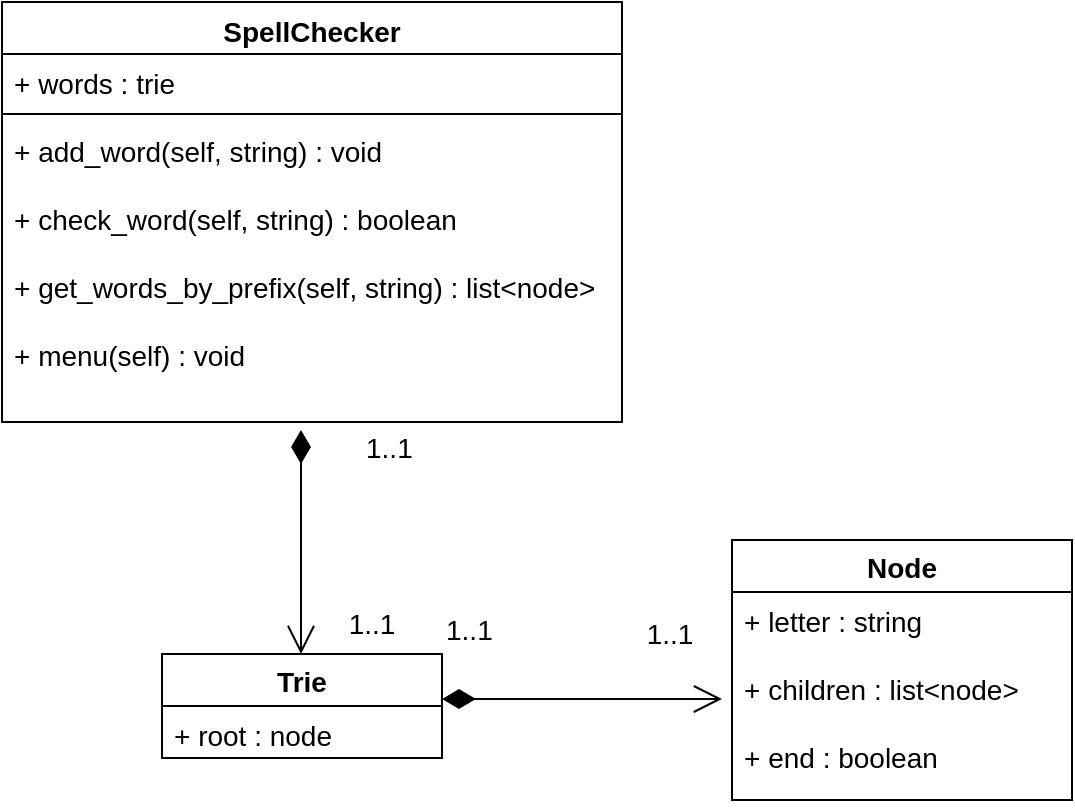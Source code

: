 <mxfile version="10.5.9" type="device"><diagram id="VnwYKU8tpylAkT4YpFSX" name="Page-1"><mxGraphModel dx="1010" dy="1377" grid="1" gridSize="10" guides="1" tooltips="1" connect="1" arrows="1" fold="1" page="1" pageScale="1" pageWidth="1169" pageHeight="827" math="0" shadow="0"><root><mxCell id="0"/><mxCell id="1" parent="0"/><mxCell id="4v1Ydd9CXpMFxJbXarkv-1" value="SpellChecker" style="swimlane;fontStyle=1;align=center;verticalAlign=top;childLayout=stackLayout;horizontal=1;startSize=26;horizontalStack=0;resizeParent=1;resizeParentMax=0;resizeLast=0;collapsible=1;marginBottom=0;fontSize=14;" parent="1" vertex="1"><mxGeometry x="230" y="-54" width="310" height="210" as="geometry"/></mxCell><mxCell id="4v1Ydd9CXpMFxJbXarkv-2" value="+ words : trie&#10;" style="text;strokeColor=none;fillColor=none;align=left;verticalAlign=top;spacingLeft=4;spacingRight=4;overflow=hidden;rotatable=0;points=[[0,0.5],[1,0.5]];portConstraint=eastwest;fontSize=14;" parent="4v1Ydd9CXpMFxJbXarkv-1" vertex="1"><mxGeometry y="26" width="310" height="26" as="geometry"/></mxCell><mxCell id="4v1Ydd9CXpMFxJbXarkv-3" value="" style="line;strokeWidth=1;fillColor=none;align=left;verticalAlign=middle;spacingTop=-1;spacingLeft=3;spacingRight=3;rotatable=0;labelPosition=right;points=[];portConstraint=eastwest;fontSize=14;" parent="4v1Ydd9CXpMFxJbXarkv-1" vertex="1"><mxGeometry y="52" width="310" height="8" as="geometry"/></mxCell><mxCell id="4v1Ydd9CXpMFxJbXarkv-4" value="+ add_word(self, string) : void&#10;&#10;+ check_word(self, string) : boolean&#10;&#10;+ get_words_by_prefix(self, string) : list&lt;node&gt;&#10;&#10;+ menu(self) : void&#10;" style="text;strokeColor=none;fillColor=none;align=left;verticalAlign=top;spacingLeft=4;spacingRight=4;overflow=hidden;rotatable=0;points=[[0,0.5],[1,0.5]];portConstraint=eastwest;fontSize=14;" parent="4v1Ydd9CXpMFxJbXarkv-1" vertex="1"><mxGeometry y="60" width="310" height="150" as="geometry"/></mxCell><mxCell id="4v1Ydd9CXpMFxJbXarkv-5" value="Trie" style="swimlane;fontStyle=1;childLayout=stackLayout;horizontal=1;startSize=26;fillColor=none;horizontalStack=0;resizeParent=1;resizeParentMax=0;resizeLast=0;collapsible=1;marginBottom=0;fontSize=14;" parent="1" vertex="1"><mxGeometry x="310" y="272" width="140" height="52" as="geometry"/></mxCell><mxCell id="4v1Ydd9CXpMFxJbXarkv-6" value="+ root : node&#10;" style="text;strokeColor=none;fillColor=none;align=left;verticalAlign=top;spacingLeft=4;spacingRight=4;overflow=hidden;rotatable=0;points=[[0,0.5],[1,0.5]];portConstraint=eastwest;fontSize=14;" parent="4v1Ydd9CXpMFxJbXarkv-5" vertex="1"><mxGeometry y="26" width="140" height="26" as="geometry"/></mxCell><mxCell id="4v1Ydd9CXpMFxJbXarkv-13" value="Node" style="swimlane;fontStyle=1;childLayout=stackLayout;horizontal=1;startSize=26;fillColor=none;horizontalStack=0;resizeParent=1;resizeParentMax=0;resizeLast=0;collapsible=1;marginBottom=0;fontSize=14;align=center;" parent="1" vertex="1"><mxGeometry x="595" y="215" width="170" height="130" as="geometry"/></mxCell><mxCell id="4v1Ydd9CXpMFxJbXarkv-14" value="+ letter : string&#10;&#10;+ children : list&lt;node&gt;&#10;&#10;+ end : boolean" style="text;strokeColor=none;fillColor=none;align=left;verticalAlign=top;spacingLeft=4;spacingRight=4;overflow=hidden;rotatable=0;points=[[0,0.5],[1,0.5]];portConstraint=eastwest;fontSize=14;" parent="4v1Ydd9CXpMFxJbXarkv-13" vertex="1"><mxGeometry y="26" width="170" height="104" as="geometry"/></mxCell><mxCell id="4v1Ydd9CXpMFxJbXarkv-17" value="1..1" style="endArrow=open;html=1;endSize=12;startArrow=diamondThin;startSize=14;startFill=1;edgeStyle=orthogonalEdgeStyle;align=left;verticalAlign=bottom;fontSize=14;entryX=0.586;entryY=0.001;entryDx=0;entryDy=0;entryPerimeter=0;" parent="1" edge="1"><mxGeometry x="-0.232" y="38" relative="1" as="geometry"><mxPoint x="379.5" y="160" as="sourcePoint"/><mxPoint x="379.5" y="272" as="targetPoint"/><Array as="points"><mxPoint x="379.5" y="203"/><mxPoint x="379.5" y="203"/></Array><mxPoint x="-8" y="-23" as="offset"/></mxGeometry></mxCell><mxCell id="4v1Ydd9CXpMFxJbXarkv-19" value="1..1" style="text;html=1;strokeColor=none;fillColor=none;align=center;verticalAlign=middle;whiteSpace=wrap;rounded=0;fontSize=14;" parent="1" vertex="1"><mxGeometry x="395" y="252" width="40" height="10" as="geometry"/></mxCell><mxCell id="4v1Ydd9CXpMFxJbXarkv-21" value="1..1" style="endArrow=open;html=1;endSize=12;startArrow=diamondThin;startSize=14;startFill=1;edgeStyle=orthogonalEdgeStyle;align=left;verticalAlign=bottom;fontSize=14;" parent="1" edge="1"><mxGeometry x="-1" y="25" relative="1" as="geometry"><mxPoint x="450" y="294.5" as="sourcePoint"/><mxPoint x="590" y="294.5" as="targetPoint"/><mxPoint y="1" as="offset"/></mxGeometry></mxCell><mxCell id="4v1Ydd9CXpMFxJbXarkv-23" value="1..1" style="text;html=1;strokeColor=none;fillColor=none;align=center;verticalAlign=middle;whiteSpace=wrap;rounded=0;fontSize=14;" parent="1" vertex="1"><mxGeometry x="544" y="252" width="40" height="20" as="geometry"/></mxCell></root></mxGraphModel></diagram></mxfile>